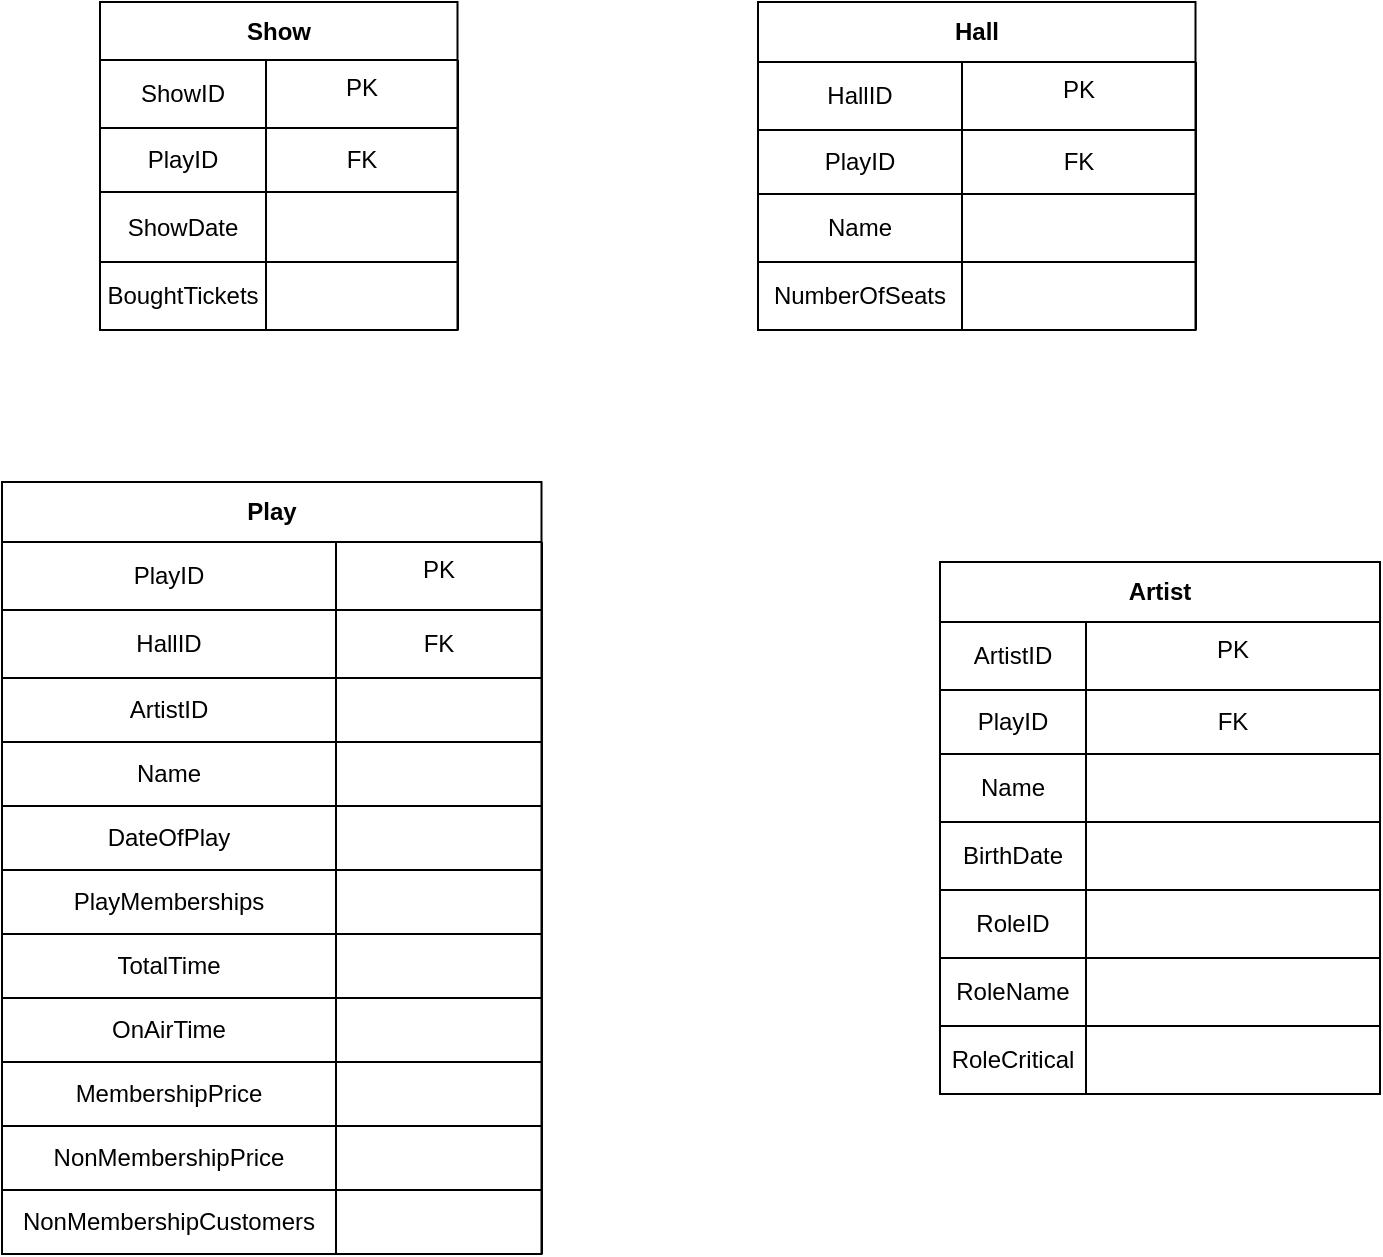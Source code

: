 <mxfile version="13.6.5" type="github">
  <diagram id="C5RBs43oDa-KdzZeNtuy" name="Tables">
    <mxGraphModel dx="1422" dy="762" grid="0" gridSize="10" guides="1" tooltips="1" connect="1" arrows="1" fold="1" page="1" pageScale="1" pageWidth="827" pageHeight="1169" math="0" shadow="0">
      <root>
        <mxCell id="WIyWlLk6GJQsqaUBKTNV-0" />
        <mxCell id="WIyWlLk6GJQsqaUBKTNV-1" parent="WIyWlLk6GJQsqaUBKTNV-0" />
        <mxCell id="hFKCuEGsN9oR24IW5ZUY-23" value="Hall" style="shape=table;html=1;whiteSpace=wrap;startSize=30;container=1;collapsible=0;childLayout=tableLayout;fontStyle=1;align=center;" vertex="1" parent="WIyWlLk6GJQsqaUBKTNV-1">
          <mxGeometry x="419" y="180" width="218.75" height="164" as="geometry" />
        </mxCell>
        <mxCell id="hFKCuEGsN9oR24IW5ZUY-24" value="" style="shape=partialRectangle;html=1;whiteSpace=wrap;collapsible=0;dropTarget=0;pointerEvents=0;fillColor=none;top=0;left=0;bottom=0;right=0;points=[[0,0.5],[1,0.5]];portConstraint=eastwest;" vertex="1" parent="hFKCuEGsN9oR24IW5ZUY-23">
          <mxGeometry y="30" width="218.75" height="34" as="geometry" />
        </mxCell>
        <mxCell id="hFKCuEGsN9oR24IW5ZUY-25" value="HallID" style="shape=partialRectangle;html=1;whiteSpace=wrap;connectable=0;fillColor=none;top=0;left=0;bottom=0;right=0;overflow=hidden;" vertex="1" parent="hFKCuEGsN9oR24IW5ZUY-24">
          <mxGeometry width="102" height="34" as="geometry" />
        </mxCell>
        <mxCell id="hFKCuEGsN9oR24IW5ZUY-26" value="PK" style="group" vertex="1" connectable="0" parent="hFKCuEGsN9oR24IW5ZUY-24">
          <mxGeometry x="102" width="117" height="34" as="geometry" />
        </mxCell>
        <mxCell id="hFKCuEGsN9oR24IW5ZUY-27" value="" style="shape=partialRectangle;html=1;whiteSpace=wrap;connectable=0;fillColor=none;top=0;left=0;bottom=0;right=0;overflow=hidden;" vertex="1" parent="hFKCuEGsN9oR24IW5ZUY-26">
          <mxGeometry width="60" height="40" as="geometry" />
        </mxCell>
        <mxCell id="hFKCuEGsN9oR24IW5ZUY-28" value="" style="shape=partialRectangle;html=1;whiteSpace=wrap;connectable=0;fillColor=none;top=0;left=0;bottom=0;right=0;overflow=hidden;" vertex="1" parent="hFKCuEGsN9oR24IW5ZUY-26">
          <mxGeometry x="60" width="60" height="40" as="geometry" />
        </mxCell>
        <mxCell id="hFKCuEGsN9oR24IW5ZUY-29" value="" style="shape=partialRectangle;html=1;whiteSpace=wrap;collapsible=0;dropTarget=0;pointerEvents=0;fillColor=none;top=0;left=0;bottom=0;right=0;points=[[0,0.5],[1,0.5]];portConstraint=eastwest;" vertex="1" parent="hFKCuEGsN9oR24IW5ZUY-23">
          <mxGeometry y="64" width="218.75" height="32" as="geometry" />
        </mxCell>
        <mxCell id="hFKCuEGsN9oR24IW5ZUY-30" value="PlayID" style="shape=partialRectangle;html=1;whiteSpace=wrap;connectable=0;fillColor=none;top=0;left=0;bottom=0;right=0;overflow=hidden;" vertex="1" parent="hFKCuEGsN9oR24IW5ZUY-29">
          <mxGeometry width="102" height="32" as="geometry" />
        </mxCell>
        <mxCell id="hFKCuEGsN9oR24IW5ZUY-31" value="FK" style="shape=partialRectangle;connectable=0;fillColor=none;top=0;left=0;bottom=0;right=0;overflow=hidden;whiteSpace=wrap;" vertex="1" parent="hFKCuEGsN9oR24IW5ZUY-29">
          <mxGeometry x="102" width="117" height="32" as="geometry" />
        </mxCell>
        <mxCell id="hFKCuEGsN9oR24IW5ZUY-32" value="" style="shape=partialRectangle;html=1;whiteSpace=wrap;connectable=0;fillColor=none;top=0;left=0;bottom=0;right=0;overflow=hidden;" vertex="1" parent="hFKCuEGsN9oR24IW5ZUY-29">
          <mxGeometry x="219" width="NaN" height="32" as="geometry" />
        </mxCell>
        <mxCell id="hFKCuEGsN9oR24IW5ZUY-33" value="" style="shape=partialRectangle;html=1;whiteSpace=wrap;collapsible=0;dropTarget=0;pointerEvents=0;fillColor=none;top=0;left=0;bottom=0;right=0;points=[[0,0.5],[1,0.5]];portConstraint=eastwest;" vertex="1" parent="hFKCuEGsN9oR24IW5ZUY-23">
          <mxGeometry y="96" width="218.75" height="34" as="geometry" />
        </mxCell>
        <mxCell id="hFKCuEGsN9oR24IW5ZUY-34" value="Name" style="shape=partialRectangle;html=1;whiteSpace=wrap;connectable=0;fillColor=none;top=0;left=0;bottom=0;right=0;overflow=hidden;" vertex="1" parent="hFKCuEGsN9oR24IW5ZUY-33">
          <mxGeometry width="102" height="34" as="geometry" />
        </mxCell>
        <mxCell id="hFKCuEGsN9oR24IW5ZUY-35" value="" style="shape=partialRectangle;html=1;whiteSpace=wrap;connectable=0;fillColor=none;top=0;left=0;bottom=0;right=0;overflow=hidden;" vertex="1" parent="hFKCuEGsN9oR24IW5ZUY-33">
          <mxGeometry x="102" width="117" height="34" as="geometry" />
        </mxCell>
        <mxCell id="hFKCuEGsN9oR24IW5ZUY-36" value="" style="shape=partialRectangle;html=1;whiteSpace=wrap;connectable=0;fillColor=none;top=0;left=0;bottom=0;right=0;overflow=hidden;" vertex="1" parent="hFKCuEGsN9oR24IW5ZUY-33">
          <mxGeometry x="219" width="NaN" height="34" as="geometry" />
        </mxCell>
        <mxCell id="hFKCuEGsN9oR24IW5ZUY-130" style="shape=partialRectangle;html=1;whiteSpace=wrap;collapsible=0;dropTarget=0;pointerEvents=0;fillColor=none;top=0;left=0;bottom=0;right=0;points=[[0,0.5],[1,0.5]];portConstraint=eastwest;" vertex="1" parent="hFKCuEGsN9oR24IW5ZUY-23">
          <mxGeometry y="130" width="218.75" height="34" as="geometry" />
        </mxCell>
        <mxCell id="hFKCuEGsN9oR24IW5ZUY-131" value="NumberOfSeats" style="shape=partialRectangle;html=1;whiteSpace=wrap;connectable=0;fillColor=none;top=0;left=0;bottom=0;right=0;overflow=hidden;" vertex="1" parent="hFKCuEGsN9oR24IW5ZUY-130">
          <mxGeometry width="102" height="34" as="geometry" />
        </mxCell>
        <mxCell id="hFKCuEGsN9oR24IW5ZUY-132" style="shape=partialRectangle;html=1;whiteSpace=wrap;connectable=0;fillColor=none;top=0;left=0;bottom=0;right=0;overflow=hidden;" vertex="1" parent="hFKCuEGsN9oR24IW5ZUY-130">
          <mxGeometry x="102" width="117" height="34" as="geometry" />
        </mxCell>
        <mxCell id="hFKCuEGsN9oR24IW5ZUY-133" style="shape=partialRectangle;html=1;whiteSpace=wrap;connectable=0;fillColor=none;top=0;left=0;bottom=0;right=0;overflow=hidden;" vertex="1" parent="hFKCuEGsN9oR24IW5ZUY-130">
          <mxGeometry x="219" width="NaN" height="34" as="geometry" />
        </mxCell>
        <mxCell id="hFKCuEGsN9oR24IW5ZUY-37" value="Show" style="shape=table;html=1;whiteSpace=wrap;startSize=29;container=1;collapsible=0;childLayout=tableLayout;fontStyle=1;align=center;" vertex="1" parent="WIyWlLk6GJQsqaUBKTNV-1">
          <mxGeometry x="90" y="180" width="178.75" height="164" as="geometry" />
        </mxCell>
        <mxCell id="hFKCuEGsN9oR24IW5ZUY-38" value="" style="shape=partialRectangle;html=1;whiteSpace=wrap;collapsible=0;dropTarget=0;pointerEvents=0;fillColor=none;top=0;left=0;bottom=0;right=0;points=[[0,0.5],[1,0.5]];portConstraint=eastwest;" vertex="1" parent="hFKCuEGsN9oR24IW5ZUY-37">
          <mxGeometry y="29" width="178.75" height="34" as="geometry" />
        </mxCell>
        <mxCell id="hFKCuEGsN9oR24IW5ZUY-39" value="ShowID" style="shape=partialRectangle;html=1;whiteSpace=wrap;connectable=0;fillColor=none;top=0;left=0;bottom=0;right=0;overflow=hidden;" vertex="1" parent="hFKCuEGsN9oR24IW5ZUY-38">
          <mxGeometry width="83" height="34" as="geometry" />
        </mxCell>
        <mxCell id="hFKCuEGsN9oR24IW5ZUY-40" value="PK" style="group" vertex="1" connectable="0" parent="hFKCuEGsN9oR24IW5ZUY-38">
          <mxGeometry x="83" width="96" height="34" as="geometry" />
        </mxCell>
        <mxCell id="hFKCuEGsN9oR24IW5ZUY-41" value="" style="shape=partialRectangle;html=1;whiteSpace=wrap;connectable=0;fillColor=none;top=0;left=0;bottom=0;right=0;overflow=hidden;" vertex="1" parent="hFKCuEGsN9oR24IW5ZUY-40">
          <mxGeometry width="60" height="40" as="geometry" />
        </mxCell>
        <mxCell id="hFKCuEGsN9oR24IW5ZUY-42" value="" style="shape=partialRectangle;html=1;whiteSpace=wrap;connectable=0;fillColor=none;top=0;left=0;bottom=0;right=0;overflow=hidden;" vertex="1" parent="hFKCuEGsN9oR24IW5ZUY-40">
          <mxGeometry x="60" width="60" height="40" as="geometry" />
        </mxCell>
        <mxCell id="hFKCuEGsN9oR24IW5ZUY-43" value="" style="shape=partialRectangle;html=1;whiteSpace=wrap;collapsible=0;dropTarget=0;pointerEvents=0;fillColor=none;top=0;left=0;bottom=0;right=0;points=[[0,0.5],[1,0.5]];portConstraint=eastwest;" vertex="1" parent="hFKCuEGsN9oR24IW5ZUY-37">
          <mxGeometry y="63" width="178.75" height="32" as="geometry" />
        </mxCell>
        <mxCell id="hFKCuEGsN9oR24IW5ZUY-44" value="PlayID" style="shape=partialRectangle;html=1;whiteSpace=wrap;connectable=0;fillColor=none;top=0;left=0;bottom=0;right=0;overflow=hidden;" vertex="1" parent="hFKCuEGsN9oR24IW5ZUY-43">
          <mxGeometry width="83" height="32" as="geometry" />
        </mxCell>
        <mxCell id="hFKCuEGsN9oR24IW5ZUY-45" value="FK" style="shape=partialRectangle;html=1;whiteSpace=wrap;connectable=0;fillColor=none;top=0;left=0;bottom=0;right=0;overflow=hidden;" vertex="1" parent="hFKCuEGsN9oR24IW5ZUY-43">
          <mxGeometry x="83" width="96" height="32" as="geometry" />
        </mxCell>
        <mxCell id="hFKCuEGsN9oR24IW5ZUY-46" value="" style="shape=partialRectangle;html=1;whiteSpace=wrap;connectable=0;fillColor=none;top=0;left=0;bottom=0;right=0;overflow=hidden;" vertex="1" parent="hFKCuEGsN9oR24IW5ZUY-43">
          <mxGeometry x="179" width="NaN" height="32" as="geometry" />
        </mxCell>
        <mxCell id="hFKCuEGsN9oR24IW5ZUY-47" value="" style="shape=partialRectangle;html=1;whiteSpace=wrap;collapsible=0;dropTarget=0;pointerEvents=0;fillColor=none;top=0;left=0;bottom=0;right=0;points=[[0,0.5],[1,0.5]];portConstraint=eastwest;" vertex="1" parent="hFKCuEGsN9oR24IW5ZUY-37">
          <mxGeometry y="95" width="178.75" height="35" as="geometry" />
        </mxCell>
        <mxCell id="hFKCuEGsN9oR24IW5ZUY-48" value="ShowDate" style="shape=partialRectangle;html=1;whiteSpace=wrap;connectable=0;fillColor=none;top=0;left=0;bottom=0;right=0;overflow=hidden;" vertex="1" parent="hFKCuEGsN9oR24IW5ZUY-47">
          <mxGeometry width="83" height="35" as="geometry" />
        </mxCell>
        <mxCell id="hFKCuEGsN9oR24IW5ZUY-49" value="" style="shape=partialRectangle;html=1;whiteSpace=wrap;connectable=0;fillColor=none;top=0;left=0;bottom=0;right=0;overflow=hidden;" vertex="1" parent="hFKCuEGsN9oR24IW5ZUY-47">
          <mxGeometry x="83" width="96" height="35" as="geometry" />
        </mxCell>
        <mxCell id="hFKCuEGsN9oR24IW5ZUY-50" value="" style="shape=partialRectangle;html=1;whiteSpace=wrap;connectable=0;fillColor=none;top=0;left=0;bottom=0;right=0;overflow=hidden;" vertex="1" parent="hFKCuEGsN9oR24IW5ZUY-47">
          <mxGeometry x="179" width="NaN" height="35" as="geometry" />
        </mxCell>
        <mxCell id="hFKCuEGsN9oR24IW5ZUY-126" style="shape=partialRectangle;html=1;whiteSpace=wrap;collapsible=0;dropTarget=0;pointerEvents=0;fillColor=none;top=0;left=0;bottom=0;right=0;points=[[0,0.5],[1,0.5]];portConstraint=eastwest;" vertex="1" parent="hFKCuEGsN9oR24IW5ZUY-37">
          <mxGeometry y="130" width="178.75" height="34" as="geometry" />
        </mxCell>
        <mxCell id="hFKCuEGsN9oR24IW5ZUY-127" value="BoughtTickets" style="shape=partialRectangle;html=1;whiteSpace=wrap;connectable=0;fillColor=none;top=0;left=0;bottom=0;right=0;overflow=hidden;" vertex="1" parent="hFKCuEGsN9oR24IW5ZUY-126">
          <mxGeometry width="83" height="34" as="geometry" />
        </mxCell>
        <mxCell id="hFKCuEGsN9oR24IW5ZUY-128" value="" style="shape=partialRectangle;html=1;whiteSpace=wrap;connectable=0;fillColor=none;top=0;left=0;bottom=0;right=0;overflow=hidden;" vertex="1" parent="hFKCuEGsN9oR24IW5ZUY-126">
          <mxGeometry x="83" width="96" height="34" as="geometry" />
        </mxCell>
        <mxCell id="hFKCuEGsN9oR24IW5ZUY-129" style="shape=partialRectangle;html=1;whiteSpace=wrap;connectable=0;fillColor=none;top=0;left=0;bottom=0;right=0;overflow=hidden;" vertex="1" parent="hFKCuEGsN9oR24IW5ZUY-126">
          <mxGeometry x="179" width="NaN" height="34" as="geometry" />
        </mxCell>
        <mxCell id="hFKCuEGsN9oR24IW5ZUY-51" value="Play" style="shape=table;html=1;whiteSpace=wrap;startSize=30;container=1;collapsible=0;childLayout=tableLayout;fontStyle=1;align=center;" vertex="1" parent="WIyWlLk6GJQsqaUBKTNV-1">
          <mxGeometry x="41" y="420" width="269.75" height="386" as="geometry" />
        </mxCell>
        <mxCell id="hFKCuEGsN9oR24IW5ZUY-52" value="" style="shape=partialRectangle;html=1;whiteSpace=wrap;collapsible=0;dropTarget=0;pointerEvents=0;fillColor=none;top=0;left=0;bottom=0;right=0;points=[[0,0.5],[1,0.5]];portConstraint=eastwest;" vertex="1" parent="hFKCuEGsN9oR24IW5ZUY-51">
          <mxGeometry y="30" width="269.75" height="34" as="geometry" />
        </mxCell>
        <mxCell id="hFKCuEGsN9oR24IW5ZUY-53" value="PlayID" style="shape=partialRectangle;html=1;whiteSpace=wrap;connectable=0;fillColor=none;top=0;left=0;bottom=0;right=0;overflow=hidden;" vertex="1" parent="hFKCuEGsN9oR24IW5ZUY-52">
          <mxGeometry width="167" height="34" as="geometry" />
        </mxCell>
        <mxCell id="hFKCuEGsN9oR24IW5ZUY-54" value="PK" style="group" vertex="1" connectable="0" parent="hFKCuEGsN9oR24IW5ZUY-52">
          <mxGeometry x="167" width="103" height="34" as="geometry" />
        </mxCell>
        <mxCell id="hFKCuEGsN9oR24IW5ZUY-55" value="" style="shape=partialRectangle;html=1;whiteSpace=wrap;connectable=0;fillColor=none;top=0;left=0;bottom=0;right=0;overflow=hidden;" vertex="1" parent="hFKCuEGsN9oR24IW5ZUY-54">
          <mxGeometry width="60" height="40" as="geometry" />
        </mxCell>
        <mxCell id="hFKCuEGsN9oR24IW5ZUY-56" value="" style="shape=partialRectangle;html=1;whiteSpace=wrap;connectable=0;fillColor=none;top=0;left=0;bottom=0;right=0;overflow=hidden;" vertex="1" parent="hFKCuEGsN9oR24IW5ZUY-54">
          <mxGeometry x="60" width="60" height="40" as="geometry" />
        </mxCell>
        <mxCell id="hFKCuEGsN9oR24IW5ZUY-61" value="" style="shape=partialRectangle;html=1;whiteSpace=wrap;collapsible=0;dropTarget=0;pointerEvents=0;fillColor=none;top=0;left=0;bottom=0;right=0;points=[[0,0.5],[1,0.5]];portConstraint=eastwest;" vertex="1" parent="hFKCuEGsN9oR24IW5ZUY-51">
          <mxGeometry y="64" width="269.75" height="34" as="geometry" />
        </mxCell>
        <mxCell id="hFKCuEGsN9oR24IW5ZUY-62" value="HallID" style="shape=partialRectangle;html=1;whiteSpace=wrap;connectable=0;fillColor=none;top=0;left=0;bottom=0;right=0;overflow=hidden;" vertex="1" parent="hFKCuEGsN9oR24IW5ZUY-61">
          <mxGeometry width="167" height="34" as="geometry" />
        </mxCell>
        <mxCell id="hFKCuEGsN9oR24IW5ZUY-63" value="FK" style="shape=partialRectangle;html=1;whiteSpace=wrap;connectable=0;fillColor=none;top=0;left=0;bottom=0;right=0;overflow=hidden;" vertex="1" parent="hFKCuEGsN9oR24IW5ZUY-61">
          <mxGeometry x="167" width="103" height="34" as="geometry" />
        </mxCell>
        <mxCell id="hFKCuEGsN9oR24IW5ZUY-64" value="" style="shape=partialRectangle;html=1;whiteSpace=wrap;connectable=0;fillColor=none;top=0;left=0;bottom=0;right=0;overflow=hidden;" vertex="1" parent="hFKCuEGsN9oR24IW5ZUY-61">
          <mxGeometry x="270" width="NaN" height="34" as="geometry" />
        </mxCell>
        <mxCell id="hFKCuEGsN9oR24IW5ZUY-57" value="" style="shape=partialRectangle;html=1;whiteSpace=wrap;collapsible=0;dropTarget=0;pointerEvents=0;fillColor=none;top=0;left=0;bottom=0;right=0;points=[[0,0.5],[1,0.5]];portConstraint=eastwest;" vertex="1" parent="hFKCuEGsN9oR24IW5ZUY-51">
          <mxGeometry y="98" width="269.75" height="32" as="geometry" />
        </mxCell>
        <mxCell id="hFKCuEGsN9oR24IW5ZUY-58" value="ArtistID" style="shape=partialRectangle;html=1;whiteSpace=wrap;connectable=0;fillColor=none;top=0;left=0;bottom=0;right=0;overflow=hidden;" vertex="1" parent="hFKCuEGsN9oR24IW5ZUY-57">
          <mxGeometry width="167" height="32" as="geometry" />
        </mxCell>
        <mxCell id="hFKCuEGsN9oR24IW5ZUY-59" value="" style="shape=partialRectangle;html=1;whiteSpace=wrap;connectable=0;fillColor=none;top=0;left=0;bottom=0;right=0;overflow=hidden;" vertex="1" parent="hFKCuEGsN9oR24IW5ZUY-57">
          <mxGeometry x="167" width="103" height="32" as="geometry" />
        </mxCell>
        <mxCell id="hFKCuEGsN9oR24IW5ZUY-60" value="" style="shape=partialRectangle;html=1;whiteSpace=wrap;connectable=0;fillColor=none;top=0;left=0;bottom=0;right=0;overflow=hidden;" vertex="1" parent="hFKCuEGsN9oR24IW5ZUY-57">
          <mxGeometry x="270" width="NaN" height="32" as="geometry" />
        </mxCell>
        <mxCell id="hFKCuEGsN9oR24IW5ZUY-94" style="shape=partialRectangle;html=1;whiteSpace=wrap;collapsible=0;dropTarget=0;pointerEvents=0;fillColor=none;top=0;left=0;bottom=0;right=0;points=[[0,0.5],[1,0.5]];portConstraint=eastwest;" vertex="1" parent="hFKCuEGsN9oR24IW5ZUY-51">
          <mxGeometry y="130" width="269.75" height="32" as="geometry" />
        </mxCell>
        <mxCell id="hFKCuEGsN9oR24IW5ZUY-95" value="Name" style="shape=partialRectangle;html=1;whiteSpace=wrap;connectable=0;fillColor=none;top=0;left=0;bottom=0;right=0;overflow=hidden;" vertex="1" parent="hFKCuEGsN9oR24IW5ZUY-94">
          <mxGeometry width="167" height="32" as="geometry" />
        </mxCell>
        <mxCell id="hFKCuEGsN9oR24IW5ZUY-96" style="shape=partialRectangle;html=1;whiteSpace=wrap;connectable=0;fillColor=none;top=0;left=0;bottom=0;right=0;overflow=hidden;" vertex="1" parent="hFKCuEGsN9oR24IW5ZUY-94">
          <mxGeometry x="167" width="103" height="32" as="geometry" />
        </mxCell>
        <mxCell id="hFKCuEGsN9oR24IW5ZUY-97" style="shape=partialRectangle;html=1;whiteSpace=wrap;connectable=0;fillColor=none;top=0;left=0;bottom=0;right=0;overflow=hidden;" vertex="1" parent="hFKCuEGsN9oR24IW5ZUY-94">
          <mxGeometry x="270" width="NaN" height="32" as="geometry" />
        </mxCell>
        <mxCell id="hFKCuEGsN9oR24IW5ZUY-98" style="shape=partialRectangle;html=1;whiteSpace=wrap;collapsible=0;dropTarget=0;pointerEvents=0;fillColor=none;top=0;left=0;bottom=0;right=0;points=[[0,0.5],[1,0.5]];portConstraint=eastwest;" vertex="1" parent="hFKCuEGsN9oR24IW5ZUY-51">
          <mxGeometry y="162" width="269.75" height="32" as="geometry" />
        </mxCell>
        <mxCell id="hFKCuEGsN9oR24IW5ZUY-99" value="DateOfPlay" style="shape=partialRectangle;html=1;whiteSpace=wrap;connectable=0;fillColor=none;top=0;left=0;bottom=0;right=0;overflow=hidden;" vertex="1" parent="hFKCuEGsN9oR24IW5ZUY-98">
          <mxGeometry width="167" height="32" as="geometry" />
        </mxCell>
        <mxCell id="hFKCuEGsN9oR24IW5ZUY-100" style="shape=partialRectangle;html=1;whiteSpace=wrap;connectable=0;fillColor=none;top=0;left=0;bottom=0;right=0;overflow=hidden;" vertex="1" parent="hFKCuEGsN9oR24IW5ZUY-98">
          <mxGeometry x="167" width="103" height="32" as="geometry" />
        </mxCell>
        <mxCell id="hFKCuEGsN9oR24IW5ZUY-101" style="shape=partialRectangle;html=1;whiteSpace=wrap;connectable=0;fillColor=none;top=0;left=0;bottom=0;right=0;overflow=hidden;" vertex="1" parent="hFKCuEGsN9oR24IW5ZUY-98">
          <mxGeometry x="270" width="NaN" height="32" as="geometry" />
        </mxCell>
        <mxCell id="hFKCuEGsN9oR24IW5ZUY-102" style="shape=partialRectangle;html=1;whiteSpace=wrap;collapsible=0;dropTarget=0;pointerEvents=0;fillColor=none;top=0;left=0;bottom=0;right=0;points=[[0,0.5],[1,0.5]];portConstraint=eastwest;" vertex="1" parent="hFKCuEGsN9oR24IW5ZUY-51">
          <mxGeometry y="194" width="269.75" height="32" as="geometry" />
        </mxCell>
        <mxCell id="hFKCuEGsN9oR24IW5ZUY-103" value="PlayMemberships" style="shape=partialRectangle;html=1;whiteSpace=wrap;connectable=0;fillColor=none;top=0;left=0;bottom=0;right=0;overflow=hidden;" vertex="1" parent="hFKCuEGsN9oR24IW5ZUY-102">
          <mxGeometry width="167" height="32" as="geometry" />
        </mxCell>
        <mxCell id="hFKCuEGsN9oR24IW5ZUY-104" style="shape=partialRectangle;html=1;whiteSpace=wrap;connectable=0;fillColor=none;top=0;left=0;bottom=0;right=0;overflow=hidden;" vertex="1" parent="hFKCuEGsN9oR24IW5ZUY-102">
          <mxGeometry x="167" width="103" height="32" as="geometry" />
        </mxCell>
        <mxCell id="hFKCuEGsN9oR24IW5ZUY-105" style="shape=partialRectangle;html=1;whiteSpace=wrap;connectable=0;fillColor=none;top=0;left=0;bottom=0;right=0;overflow=hidden;" vertex="1" parent="hFKCuEGsN9oR24IW5ZUY-102">
          <mxGeometry x="270" width="NaN" height="32" as="geometry" />
        </mxCell>
        <mxCell id="hFKCuEGsN9oR24IW5ZUY-106" style="shape=partialRectangle;html=1;whiteSpace=wrap;collapsible=0;dropTarget=0;pointerEvents=0;fillColor=none;top=0;left=0;bottom=0;right=0;points=[[0,0.5],[1,0.5]];portConstraint=eastwest;" vertex="1" parent="hFKCuEGsN9oR24IW5ZUY-51">
          <mxGeometry y="226" width="269.75" height="32" as="geometry" />
        </mxCell>
        <mxCell id="hFKCuEGsN9oR24IW5ZUY-107" value="TotalTime" style="shape=partialRectangle;html=1;whiteSpace=wrap;connectable=0;fillColor=none;top=0;left=0;bottom=0;right=0;overflow=hidden;" vertex="1" parent="hFKCuEGsN9oR24IW5ZUY-106">
          <mxGeometry width="167" height="32" as="geometry" />
        </mxCell>
        <mxCell id="hFKCuEGsN9oR24IW5ZUY-108" style="shape=partialRectangle;html=1;whiteSpace=wrap;connectable=0;fillColor=none;top=0;left=0;bottom=0;right=0;overflow=hidden;" vertex="1" parent="hFKCuEGsN9oR24IW5ZUY-106">
          <mxGeometry x="167" width="103" height="32" as="geometry" />
        </mxCell>
        <mxCell id="hFKCuEGsN9oR24IW5ZUY-109" style="shape=partialRectangle;html=1;whiteSpace=wrap;connectable=0;fillColor=none;top=0;left=0;bottom=0;right=0;overflow=hidden;" vertex="1" parent="hFKCuEGsN9oR24IW5ZUY-106">
          <mxGeometry x="270" width="NaN" height="32" as="geometry" />
        </mxCell>
        <mxCell id="hFKCuEGsN9oR24IW5ZUY-110" style="shape=partialRectangle;html=1;whiteSpace=wrap;collapsible=0;dropTarget=0;pointerEvents=0;fillColor=none;top=0;left=0;bottom=0;right=0;points=[[0,0.5],[1,0.5]];portConstraint=eastwest;" vertex="1" parent="hFKCuEGsN9oR24IW5ZUY-51">
          <mxGeometry y="258" width="269.75" height="32" as="geometry" />
        </mxCell>
        <mxCell id="hFKCuEGsN9oR24IW5ZUY-111" value="OnAirTime" style="shape=partialRectangle;html=1;whiteSpace=wrap;connectable=0;fillColor=none;top=0;left=0;bottom=0;right=0;overflow=hidden;" vertex="1" parent="hFKCuEGsN9oR24IW5ZUY-110">
          <mxGeometry width="167" height="32" as="geometry" />
        </mxCell>
        <mxCell id="hFKCuEGsN9oR24IW5ZUY-112" style="shape=partialRectangle;html=1;whiteSpace=wrap;connectable=0;fillColor=none;top=0;left=0;bottom=0;right=0;overflow=hidden;" vertex="1" parent="hFKCuEGsN9oR24IW5ZUY-110">
          <mxGeometry x="167" width="103" height="32" as="geometry" />
        </mxCell>
        <mxCell id="hFKCuEGsN9oR24IW5ZUY-113" style="shape=partialRectangle;html=1;whiteSpace=wrap;connectable=0;fillColor=none;top=0;left=0;bottom=0;right=0;overflow=hidden;" vertex="1" parent="hFKCuEGsN9oR24IW5ZUY-110">
          <mxGeometry x="270" width="NaN" height="32" as="geometry" />
        </mxCell>
        <mxCell id="hFKCuEGsN9oR24IW5ZUY-114" style="shape=partialRectangle;html=1;whiteSpace=wrap;collapsible=0;dropTarget=0;pointerEvents=0;fillColor=none;top=0;left=0;bottom=0;right=0;points=[[0,0.5],[1,0.5]];portConstraint=eastwest;" vertex="1" parent="hFKCuEGsN9oR24IW5ZUY-51">
          <mxGeometry y="290" width="269.75" height="32" as="geometry" />
        </mxCell>
        <mxCell id="hFKCuEGsN9oR24IW5ZUY-115" value="MembershipPrice" style="shape=partialRectangle;html=1;whiteSpace=wrap;connectable=0;fillColor=none;top=0;left=0;bottom=0;right=0;overflow=hidden;" vertex="1" parent="hFKCuEGsN9oR24IW5ZUY-114">
          <mxGeometry width="167" height="32" as="geometry" />
        </mxCell>
        <mxCell id="hFKCuEGsN9oR24IW5ZUY-116" style="shape=partialRectangle;html=1;whiteSpace=wrap;connectable=0;fillColor=none;top=0;left=0;bottom=0;right=0;overflow=hidden;" vertex="1" parent="hFKCuEGsN9oR24IW5ZUY-114">
          <mxGeometry x="167" width="103" height="32" as="geometry" />
        </mxCell>
        <mxCell id="hFKCuEGsN9oR24IW5ZUY-117" style="shape=partialRectangle;html=1;whiteSpace=wrap;connectable=0;fillColor=none;top=0;left=0;bottom=0;right=0;overflow=hidden;" vertex="1" parent="hFKCuEGsN9oR24IW5ZUY-114">
          <mxGeometry x="270" width="NaN" height="32" as="geometry" />
        </mxCell>
        <mxCell id="hFKCuEGsN9oR24IW5ZUY-118" style="shape=partialRectangle;html=1;whiteSpace=wrap;collapsible=0;dropTarget=0;pointerEvents=0;fillColor=none;top=0;left=0;bottom=0;right=0;points=[[0,0.5],[1,0.5]];portConstraint=eastwest;" vertex="1" parent="hFKCuEGsN9oR24IW5ZUY-51">
          <mxGeometry y="322" width="269.75" height="32" as="geometry" />
        </mxCell>
        <mxCell id="hFKCuEGsN9oR24IW5ZUY-119" value="NonMembershipPrice" style="shape=partialRectangle;html=1;whiteSpace=wrap;connectable=0;fillColor=none;top=0;left=0;bottom=0;right=0;overflow=hidden;" vertex="1" parent="hFKCuEGsN9oR24IW5ZUY-118">
          <mxGeometry width="167" height="32" as="geometry" />
        </mxCell>
        <mxCell id="hFKCuEGsN9oR24IW5ZUY-120" style="shape=partialRectangle;html=1;whiteSpace=wrap;connectable=0;fillColor=none;top=0;left=0;bottom=0;right=0;overflow=hidden;" vertex="1" parent="hFKCuEGsN9oR24IW5ZUY-118">
          <mxGeometry x="167" width="103" height="32" as="geometry" />
        </mxCell>
        <mxCell id="hFKCuEGsN9oR24IW5ZUY-121" style="shape=partialRectangle;html=1;whiteSpace=wrap;connectable=0;fillColor=none;top=0;left=0;bottom=0;right=0;overflow=hidden;" vertex="1" parent="hFKCuEGsN9oR24IW5ZUY-118">
          <mxGeometry x="270" width="NaN" height="32" as="geometry" />
        </mxCell>
        <mxCell id="hFKCuEGsN9oR24IW5ZUY-122" style="shape=partialRectangle;html=1;whiteSpace=wrap;collapsible=0;dropTarget=0;pointerEvents=0;fillColor=none;top=0;left=0;bottom=0;right=0;points=[[0,0.5],[1,0.5]];portConstraint=eastwest;" vertex="1" parent="hFKCuEGsN9oR24IW5ZUY-51">
          <mxGeometry y="354" width="269.75" height="32" as="geometry" />
        </mxCell>
        <mxCell id="hFKCuEGsN9oR24IW5ZUY-123" value="NonMembershipCustomers" style="shape=partialRectangle;html=1;whiteSpace=wrap;connectable=0;fillColor=none;top=0;left=0;bottom=0;right=0;overflow=hidden;" vertex="1" parent="hFKCuEGsN9oR24IW5ZUY-122">
          <mxGeometry width="167" height="32" as="geometry" />
        </mxCell>
        <mxCell id="hFKCuEGsN9oR24IW5ZUY-124" style="shape=partialRectangle;html=1;whiteSpace=wrap;connectable=0;fillColor=none;top=0;left=0;bottom=0;right=0;overflow=hidden;" vertex="1" parent="hFKCuEGsN9oR24IW5ZUY-122">
          <mxGeometry x="167" width="103" height="32" as="geometry" />
        </mxCell>
        <mxCell id="hFKCuEGsN9oR24IW5ZUY-125" style="shape=partialRectangle;html=1;whiteSpace=wrap;connectable=0;fillColor=none;top=0;left=0;bottom=0;right=0;overflow=hidden;" vertex="1" parent="hFKCuEGsN9oR24IW5ZUY-122">
          <mxGeometry x="270" width="NaN" height="32" as="geometry" />
        </mxCell>
        <mxCell id="hFKCuEGsN9oR24IW5ZUY-65" value="Artist" style="shape=table;html=1;whiteSpace=wrap;startSize=30;container=1;collapsible=0;childLayout=tableLayout;fontStyle=1;align=center;" vertex="1" parent="WIyWlLk6GJQsqaUBKTNV-1">
          <mxGeometry x="510" y="460" width="220" height="266" as="geometry" />
        </mxCell>
        <mxCell id="hFKCuEGsN9oR24IW5ZUY-66" value="" style="shape=partialRectangle;html=1;whiteSpace=wrap;collapsible=0;dropTarget=0;pointerEvents=0;fillColor=none;top=0;left=0;bottom=0;right=0;points=[[0,0.5],[1,0.5]];portConstraint=eastwest;" vertex="1" parent="hFKCuEGsN9oR24IW5ZUY-65">
          <mxGeometry y="30" width="220" height="34" as="geometry" />
        </mxCell>
        <mxCell id="hFKCuEGsN9oR24IW5ZUY-67" value="ArtistID" style="shape=partialRectangle;html=1;whiteSpace=wrap;connectable=0;fillColor=none;top=0;left=0;bottom=0;right=0;overflow=hidden;" vertex="1" parent="hFKCuEGsN9oR24IW5ZUY-66">
          <mxGeometry width="73" height="34" as="geometry" />
        </mxCell>
        <mxCell id="hFKCuEGsN9oR24IW5ZUY-68" value="PK" style="group" vertex="1" connectable="0" parent="hFKCuEGsN9oR24IW5ZUY-66">
          <mxGeometry x="73" width="147" height="34" as="geometry" />
        </mxCell>
        <mxCell id="hFKCuEGsN9oR24IW5ZUY-69" value="" style="shape=partialRectangle;html=1;whiteSpace=wrap;connectable=0;fillColor=none;top=0;left=0;bottom=0;right=0;overflow=hidden;" vertex="1" parent="hFKCuEGsN9oR24IW5ZUY-68">
          <mxGeometry width="60" height="40" as="geometry" />
        </mxCell>
        <mxCell id="hFKCuEGsN9oR24IW5ZUY-70" value="" style="shape=partialRectangle;html=1;whiteSpace=wrap;connectable=0;fillColor=none;top=0;left=0;bottom=0;right=0;overflow=hidden;" vertex="1" parent="hFKCuEGsN9oR24IW5ZUY-68">
          <mxGeometry x="60" width="60" height="40" as="geometry" />
        </mxCell>
        <mxCell id="hFKCuEGsN9oR24IW5ZUY-71" value="" style="shape=partialRectangle;html=1;whiteSpace=wrap;collapsible=0;dropTarget=0;pointerEvents=0;fillColor=none;top=0;left=0;bottom=0;right=0;points=[[0,0.5],[1,0.5]];portConstraint=eastwest;" vertex="1" parent="hFKCuEGsN9oR24IW5ZUY-65">
          <mxGeometry y="64" width="220" height="32" as="geometry" />
        </mxCell>
        <mxCell id="hFKCuEGsN9oR24IW5ZUY-72" value="PlayID" style="shape=partialRectangle;html=1;whiteSpace=wrap;connectable=0;fillColor=none;top=0;left=0;bottom=0;right=0;overflow=hidden;" vertex="1" parent="hFKCuEGsN9oR24IW5ZUY-71">
          <mxGeometry width="73" height="32" as="geometry" />
        </mxCell>
        <mxCell id="hFKCuEGsN9oR24IW5ZUY-73" value="FK" style="shape=partialRectangle;html=1;whiteSpace=wrap;connectable=0;fillColor=none;top=0;left=0;bottom=0;right=0;overflow=hidden;" vertex="1" parent="hFKCuEGsN9oR24IW5ZUY-71">
          <mxGeometry x="73" width="147" height="32" as="geometry" />
        </mxCell>
        <mxCell id="hFKCuEGsN9oR24IW5ZUY-74" value="" style="shape=partialRectangle;html=1;whiteSpace=wrap;connectable=0;fillColor=none;top=0;left=0;bottom=0;right=0;overflow=hidden;" vertex="1" parent="hFKCuEGsN9oR24IW5ZUY-71">
          <mxGeometry x="220" width="NaN" height="32" as="geometry" />
        </mxCell>
        <mxCell id="hFKCuEGsN9oR24IW5ZUY-75" value="" style="shape=partialRectangle;html=1;whiteSpace=wrap;collapsible=0;dropTarget=0;pointerEvents=0;fillColor=none;top=0;left=0;bottom=0;right=0;points=[[0,0.5],[1,0.5]];portConstraint=eastwest;" vertex="1" parent="hFKCuEGsN9oR24IW5ZUY-65">
          <mxGeometry y="96" width="220" height="34" as="geometry" />
        </mxCell>
        <mxCell id="hFKCuEGsN9oR24IW5ZUY-76" value="Name" style="shape=partialRectangle;html=1;whiteSpace=wrap;connectable=0;fillColor=none;top=0;left=0;bottom=0;right=0;overflow=hidden;" vertex="1" parent="hFKCuEGsN9oR24IW5ZUY-75">
          <mxGeometry width="73" height="34" as="geometry" />
        </mxCell>
        <mxCell id="hFKCuEGsN9oR24IW5ZUY-77" value="" style="shape=partialRectangle;html=1;whiteSpace=wrap;connectable=0;fillColor=none;top=0;left=0;bottom=0;right=0;overflow=hidden;" vertex="1" parent="hFKCuEGsN9oR24IW5ZUY-75">
          <mxGeometry x="73" width="147" height="34" as="geometry" />
        </mxCell>
        <mxCell id="hFKCuEGsN9oR24IW5ZUY-78" value="" style="shape=partialRectangle;html=1;whiteSpace=wrap;connectable=0;fillColor=none;top=0;left=0;bottom=0;right=0;overflow=hidden;" vertex="1" parent="hFKCuEGsN9oR24IW5ZUY-75">
          <mxGeometry x="220" width="NaN" height="34" as="geometry" />
        </mxCell>
        <mxCell id="hFKCuEGsN9oR24IW5ZUY-134" style="shape=partialRectangle;html=1;whiteSpace=wrap;collapsible=0;dropTarget=0;pointerEvents=0;fillColor=none;top=0;left=0;bottom=0;right=0;points=[[0,0.5],[1,0.5]];portConstraint=eastwest;" vertex="1" parent="hFKCuEGsN9oR24IW5ZUY-65">
          <mxGeometry y="130" width="220" height="34" as="geometry" />
        </mxCell>
        <mxCell id="hFKCuEGsN9oR24IW5ZUY-135" value="BirthDate" style="shape=partialRectangle;html=1;whiteSpace=wrap;connectable=0;fillColor=none;top=0;left=0;bottom=0;right=0;overflow=hidden;" vertex="1" parent="hFKCuEGsN9oR24IW5ZUY-134">
          <mxGeometry width="73" height="34" as="geometry" />
        </mxCell>
        <mxCell id="hFKCuEGsN9oR24IW5ZUY-136" style="shape=partialRectangle;html=1;whiteSpace=wrap;connectable=0;fillColor=none;top=0;left=0;bottom=0;right=0;overflow=hidden;" vertex="1" parent="hFKCuEGsN9oR24IW5ZUY-134">
          <mxGeometry x="73" width="147" height="34" as="geometry" />
        </mxCell>
        <mxCell id="hFKCuEGsN9oR24IW5ZUY-137" style="shape=partialRectangle;html=1;whiteSpace=wrap;connectable=0;fillColor=none;top=0;left=0;bottom=0;right=0;overflow=hidden;" vertex="1" parent="hFKCuEGsN9oR24IW5ZUY-134">
          <mxGeometry x="220" width="NaN" height="34" as="geometry" />
        </mxCell>
        <mxCell id="hFKCuEGsN9oR24IW5ZUY-138" style="shape=partialRectangle;html=1;whiteSpace=wrap;collapsible=0;dropTarget=0;pointerEvents=0;fillColor=none;top=0;left=0;bottom=0;right=0;points=[[0,0.5],[1,0.5]];portConstraint=eastwest;" vertex="1" parent="hFKCuEGsN9oR24IW5ZUY-65">
          <mxGeometry y="164" width="220" height="34" as="geometry" />
        </mxCell>
        <mxCell id="hFKCuEGsN9oR24IW5ZUY-139" value="RoleID" style="shape=partialRectangle;html=1;whiteSpace=wrap;connectable=0;fillColor=none;top=0;left=0;bottom=0;right=0;overflow=hidden;" vertex="1" parent="hFKCuEGsN9oR24IW5ZUY-138">
          <mxGeometry width="73" height="34" as="geometry" />
        </mxCell>
        <mxCell id="hFKCuEGsN9oR24IW5ZUY-140" style="shape=partialRectangle;html=1;whiteSpace=wrap;connectable=0;fillColor=none;top=0;left=0;bottom=0;right=0;overflow=hidden;" vertex="1" parent="hFKCuEGsN9oR24IW5ZUY-138">
          <mxGeometry x="73" width="147" height="34" as="geometry" />
        </mxCell>
        <mxCell id="hFKCuEGsN9oR24IW5ZUY-141" style="shape=partialRectangle;html=1;whiteSpace=wrap;connectable=0;fillColor=none;top=0;left=0;bottom=0;right=0;overflow=hidden;" vertex="1" parent="hFKCuEGsN9oR24IW5ZUY-138">
          <mxGeometry x="220" width="NaN" height="34" as="geometry" />
        </mxCell>
        <mxCell id="hFKCuEGsN9oR24IW5ZUY-142" style="shape=partialRectangle;html=1;whiteSpace=wrap;collapsible=0;dropTarget=0;pointerEvents=0;fillColor=none;top=0;left=0;bottom=0;right=0;points=[[0,0.5],[1,0.5]];portConstraint=eastwest;" vertex="1" parent="hFKCuEGsN9oR24IW5ZUY-65">
          <mxGeometry y="198" width="220" height="34" as="geometry" />
        </mxCell>
        <mxCell id="hFKCuEGsN9oR24IW5ZUY-143" value="RoleName" style="shape=partialRectangle;html=1;whiteSpace=wrap;connectable=0;fillColor=none;top=0;left=0;bottom=0;right=0;overflow=hidden;" vertex="1" parent="hFKCuEGsN9oR24IW5ZUY-142">
          <mxGeometry width="73" height="34" as="geometry" />
        </mxCell>
        <mxCell id="hFKCuEGsN9oR24IW5ZUY-144" style="shape=partialRectangle;html=1;whiteSpace=wrap;connectable=0;fillColor=none;top=0;left=0;bottom=0;right=0;overflow=hidden;" vertex="1" parent="hFKCuEGsN9oR24IW5ZUY-142">
          <mxGeometry x="73" width="147" height="34" as="geometry" />
        </mxCell>
        <mxCell id="hFKCuEGsN9oR24IW5ZUY-145" style="shape=partialRectangle;html=1;whiteSpace=wrap;connectable=0;fillColor=none;top=0;left=0;bottom=0;right=0;overflow=hidden;" vertex="1" parent="hFKCuEGsN9oR24IW5ZUY-142">
          <mxGeometry x="220" width="NaN" height="34" as="geometry" />
        </mxCell>
        <mxCell id="hFKCuEGsN9oR24IW5ZUY-146" style="shape=partialRectangle;html=1;whiteSpace=wrap;collapsible=0;dropTarget=0;pointerEvents=0;fillColor=none;top=0;left=0;bottom=0;right=0;points=[[0,0.5],[1,0.5]];portConstraint=eastwest;" vertex="1" parent="hFKCuEGsN9oR24IW5ZUY-65">
          <mxGeometry y="232" width="220" height="34" as="geometry" />
        </mxCell>
        <mxCell id="hFKCuEGsN9oR24IW5ZUY-147" value="RoleCritical" style="shape=partialRectangle;html=1;whiteSpace=wrap;connectable=0;fillColor=none;top=0;left=0;bottom=0;right=0;overflow=hidden;" vertex="1" parent="hFKCuEGsN9oR24IW5ZUY-146">
          <mxGeometry width="73" height="34" as="geometry" />
        </mxCell>
        <mxCell id="hFKCuEGsN9oR24IW5ZUY-148" style="shape=partialRectangle;html=1;whiteSpace=wrap;connectable=0;fillColor=none;top=0;left=0;bottom=0;right=0;overflow=hidden;" vertex="1" parent="hFKCuEGsN9oR24IW5ZUY-146">
          <mxGeometry x="73" width="147" height="34" as="geometry" />
        </mxCell>
        <mxCell id="hFKCuEGsN9oR24IW5ZUY-149" style="shape=partialRectangle;html=1;whiteSpace=wrap;connectable=0;fillColor=none;top=0;left=0;bottom=0;right=0;overflow=hidden;" vertex="1" parent="hFKCuEGsN9oR24IW5ZUY-146">
          <mxGeometry x="220" width="NaN" height="34" as="geometry" />
        </mxCell>
      </root>
    </mxGraphModel>
  </diagram>
</mxfile>

